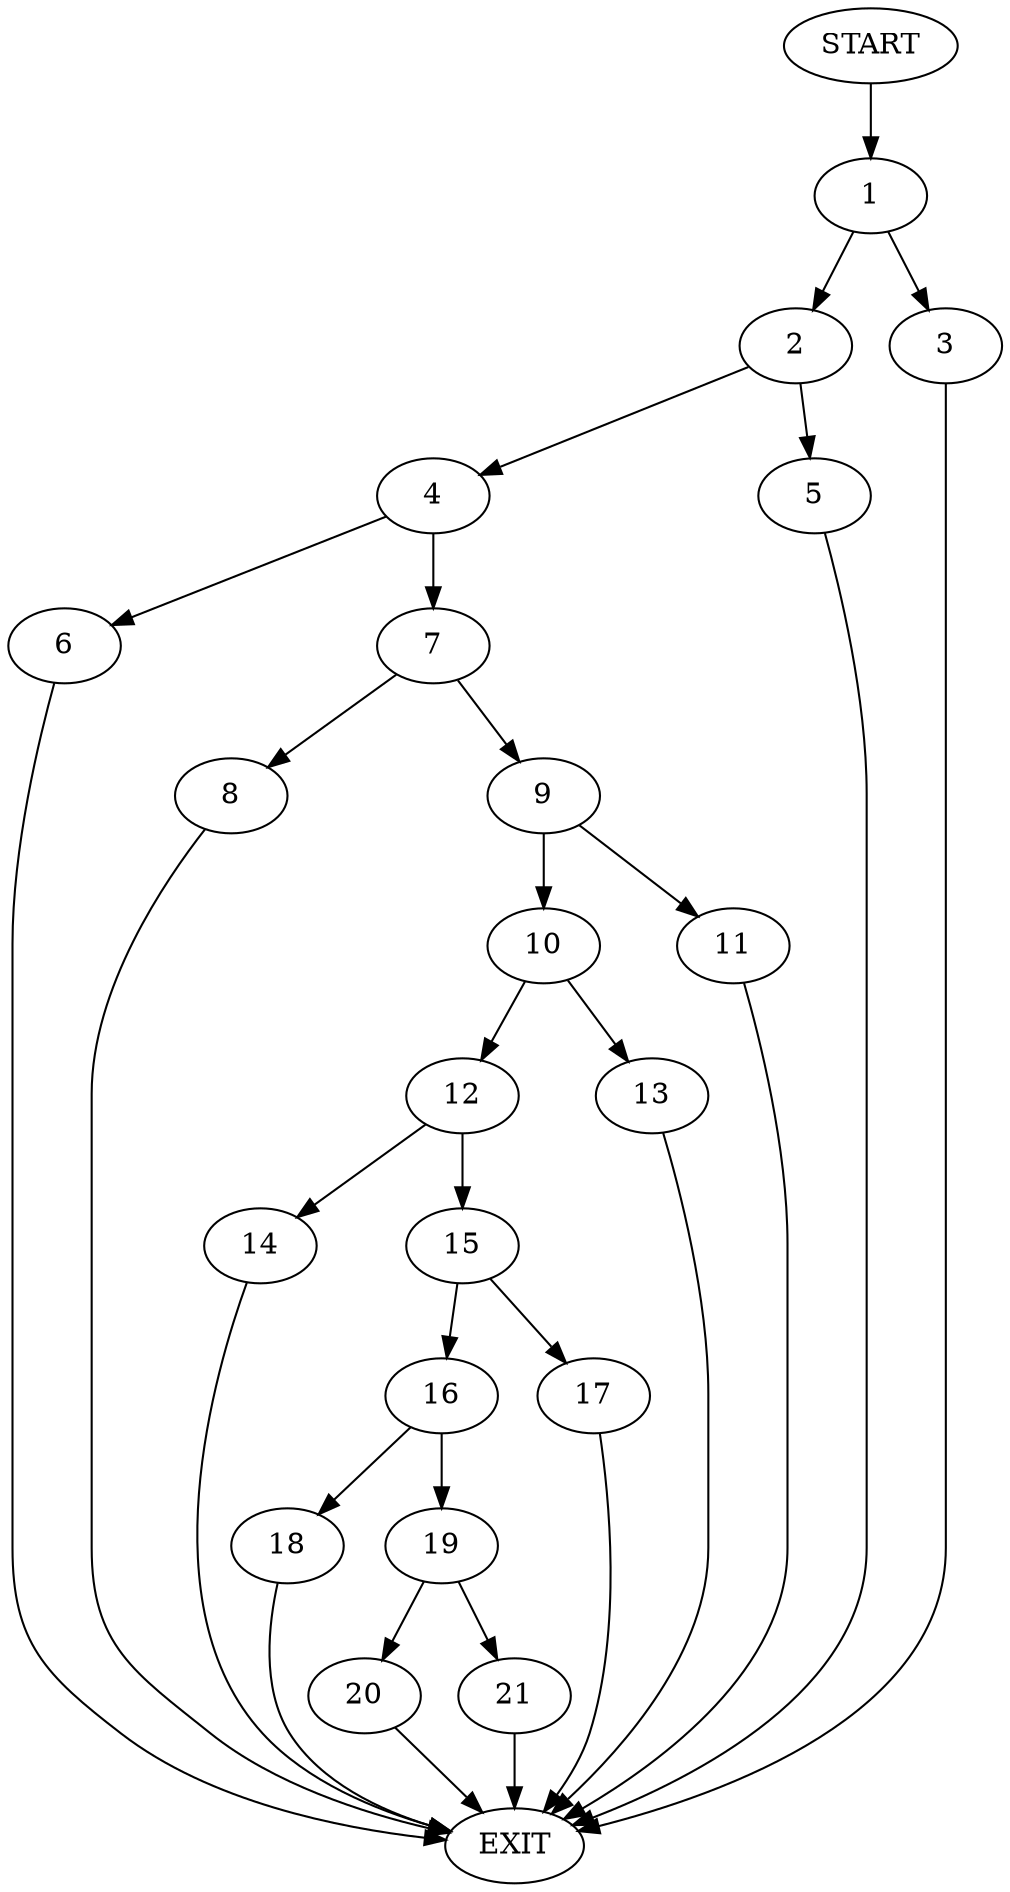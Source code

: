 digraph {
0 [label="START"]
22 [label="EXIT"]
0 -> 1
1 -> 2
1 -> 3
2 -> 4
2 -> 5
3 -> 22
4 -> 6
4 -> 7
5 -> 22
6 -> 22
7 -> 8
7 -> 9
8 -> 22
9 -> 10
9 -> 11
11 -> 22
10 -> 12
10 -> 13
13 -> 22
12 -> 14
12 -> 15
14 -> 22
15 -> 16
15 -> 17
16 -> 18
16 -> 19
17 -> 22
19 -> 20
19 -> 21
18 -> 22
20 -> 22
21 -> 22
}
